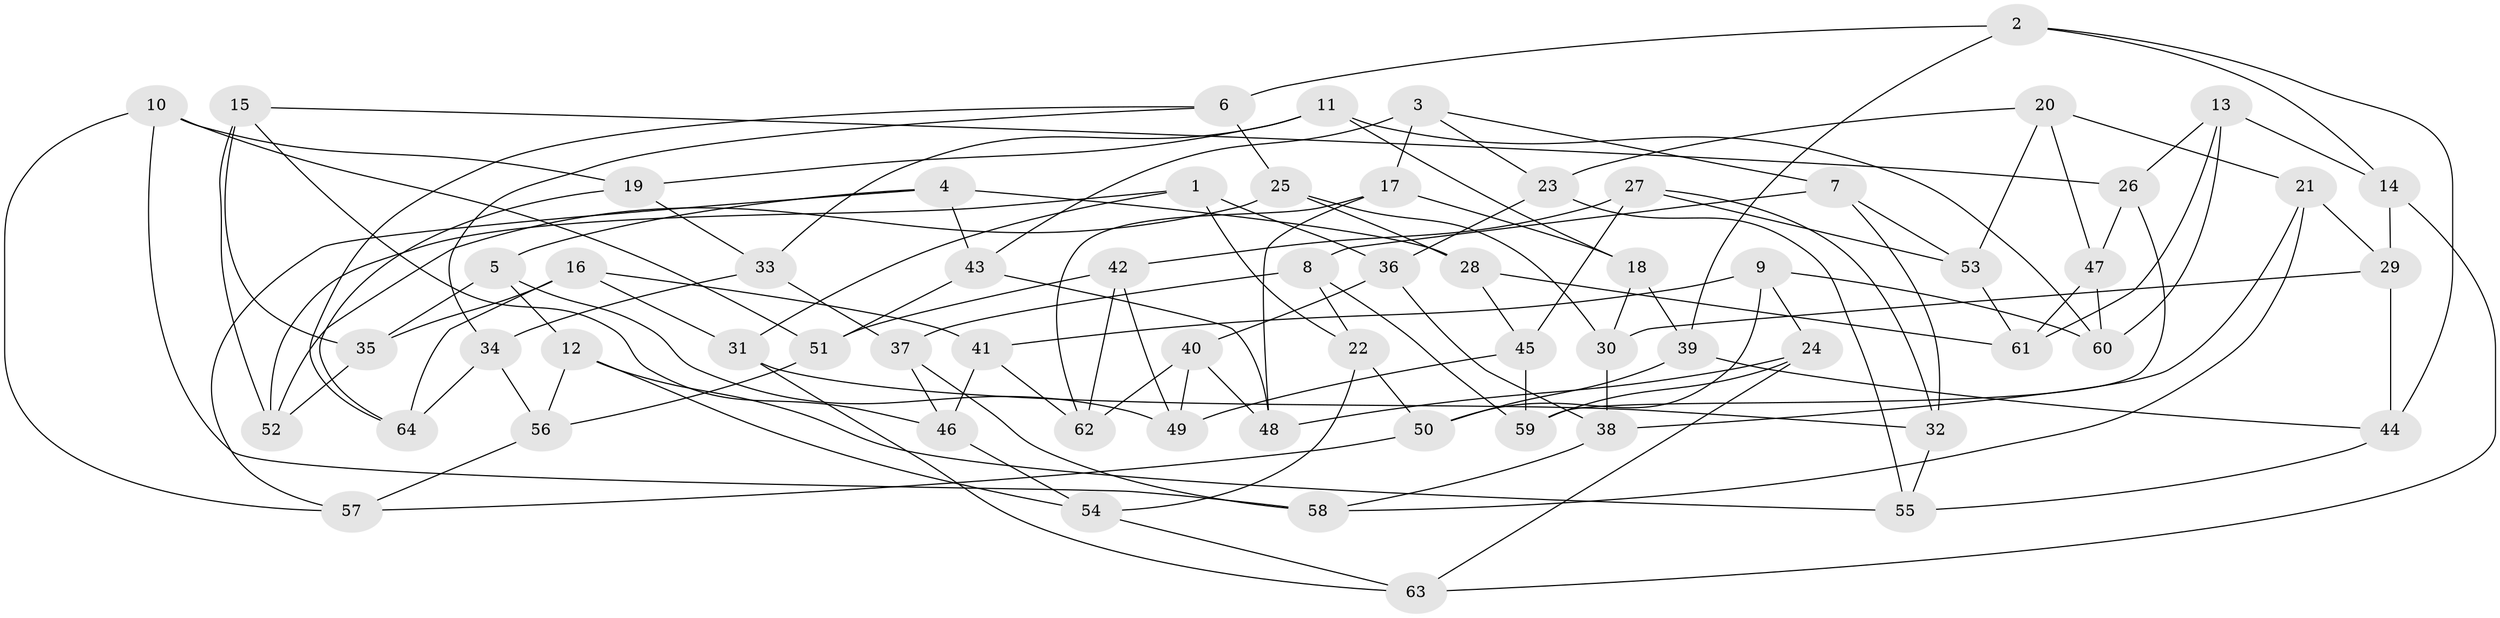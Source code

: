 // Generated by graph-tools (version 1.1) at 2025/11/02/27/25 16:11:44]
// undirected, 64 vertices, 128 edges
graph export_dot {
graph [start="1"]
  node [color=gray90,style=filled];
  1;
  2;
  3;
  4;
  5;
  6;
  7;
  8;
  9;
  10;
  11;
  12;
  13;
  14;
  15;
  16;
  17;
  18;
  19;
  20;
  21;
  22;
  23;
  24;
  25;
  26;
  27;
  28;
  29;
  30;
  31;
  32;
  33;
  34;
  35;
  36;
  37;
  38;
  39;
  40;
  41;
  42;
  43;
  44;
  45;
  46;
  47;
  48;
  49;
  50;
  51;
  52;
  53;
  54;
  55;
  56;
  57;
  58;
  59;
  60;
  61;
  62;
  63;
  64;
  1 -- 31;
  1 -- 22;
  1 -- 36;
  1 -- 52;
  2 -- 44;
  2 -- 39;
  2 -- 6;
  2 -- 14;
  3 -- 23;
  3 -- 17;
  3 -- 7;
  3 -- 43;
  4 -- 28;
  4 -- 57;
  4 -- 5;
  4 -- 43;
  5 -- 49;
  5 -- 12;
  5 -- 35;
  6 -- 64;
  6 -- 34;
  6 -- 25;
  7 -- 53;
  7 -- 32;
  7 -- 8;
  8 -- 59;
  8 -- 37;
  8 -- 22;
  9 -- 41;
  9 -- 60;
  9 -- 24;
  9 -- 50;
  10 -- 51;
  10 -- 57;
  10 -- 58;
  10 -- 19;
  11 -- 18;
  11 -- 33;
  11 -- 60;
  11 -- 19;
  12 -- 56;
  12 -- 54;
  12 -- 55;
  13 -- 61;
  13 -- 60;
  13 -- 26;
  13 -- 14;
  14 -- 29;
  14 -- 63;
  15 -- 26;
  15 -- 35;
  15 -- 46;
  15 -- 52;
  16 -- 31;
  16 -- 41;
  16 -- 64;
  16 -- 35;
  17 -- 62;
  17 -- 48;
  17 -- 18;
  18 -- 39;
  18 -- 30;
  19 -- 64;
  19 -- 33;
  20 -- 47;
  20 -- 21;
  20 -- 53;
  20 -- 23;
  21 -- 29;
  21 -- 38;
  21 -- 58;
  22 -- 50;
  22 -- 54;
  23 -- 36;
  23 -- 55;
  24 -- 59;
  24 -- 63;
  24 -- 48;
  25 -- 28;
  25 -- 30;
  25 -- 52;
  26 -- 47;
  26 -- 59;
  27 -- 42;
  27 -- 45;
  27 -- 32;
  27 -- 53;
  28 -- 45;
  28 -- 61;
  29 -- 44;
  29 -- 30;
  30 -- 38;
  31 -- 32;
  31 -- 63;
  32 -- 55;
  33 -- 37;
  33 -- 34;
  34 -- 56;
  34 -- 64;
  35 -- 52;
  36 -- 40;
  36 -- 38;
  37 -- 46;
  37 -- 58;
  38 -- 58;
  39 -- 44;
  39 -- 50;
  40 -- 62;
  40 -- 49;
  40 -- 48;
  41 -- 46;
  41 -- 62;
  42 -- 62;
  42 -- 51;
  42 -- 49;
  43 -- 48;
  43 -- 51;
  44 -- 55;
  45 -- 49;
  45 -- 59;
  46 -- 54;
  47 -- 60;
  47 -- 61;
  50 -- 57;
  51 -- 56;
  53 -- 61;
  54 -- 63;
  56 -- 57;
}
